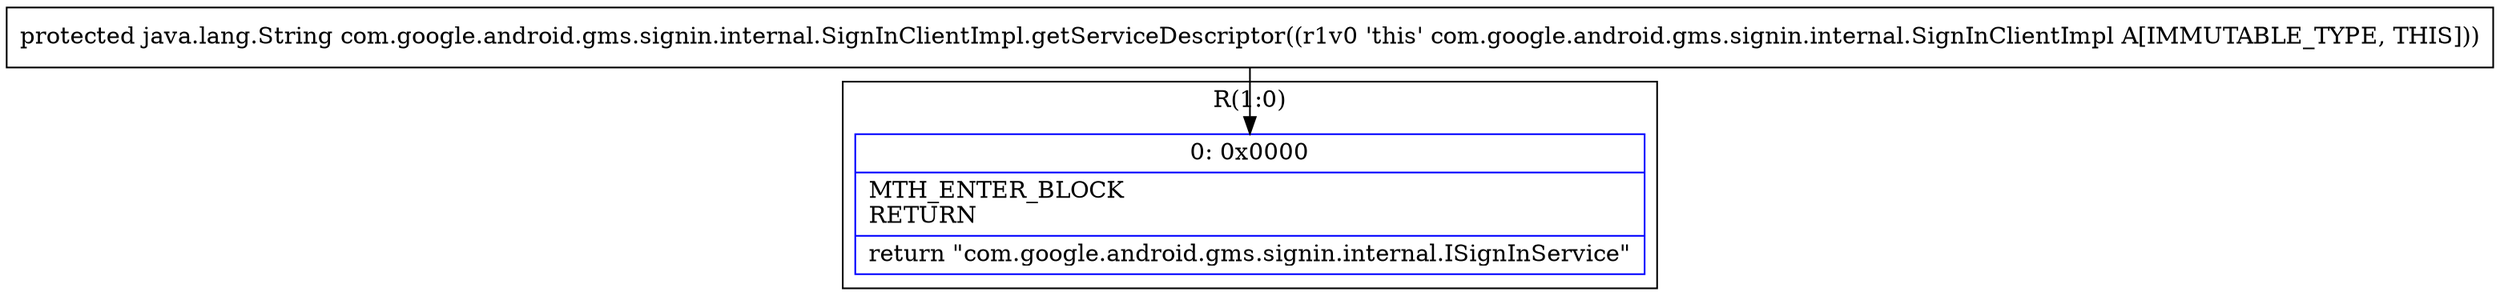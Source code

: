 digraph "CFG forcom.google.android.gms.signin.internal.SignInClientImpl.getServiceDescriptor()Ljava\/lang\/String;" {
subgraph cluster_Region_1031299885 {
label = "R(1:0)";
node [shape=record,color=blue];
Node_0 [shape=record,label="{0\:\ 0x0000|MTH_ENTER_BLOCK\lRETURN\l|return \"com.google.android.gms.signin.internal.ISignInService\"\l}"];
}
MethodNode[shape=record,label="{protected java.lang.String com.google.android.gms.signin.internal.SignInClientImpl.getServiceDescriptor((r1v0 'this' com.google.android.gms.signin.internal.SignInClientImpl A[IMMUTABLE_TYPE, THIS])) }"];
MethodNode -> Node_0;
}

